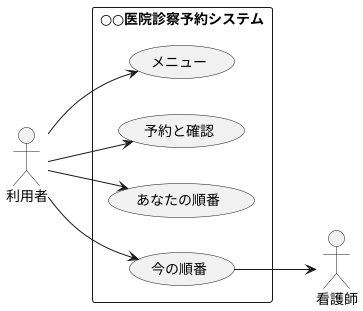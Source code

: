 @startuml 診察予約システム
left to right direction
actor 利用者
actor 看護師

rectangle ○○医院診察予約システム{
    usecase メニュー
    usecase 予約と確認
    usecase あなたの順番
    usecase 今の順番
}
利用者-->メニュー
利用者-->予約と確認
利用者-->あなたの順番
利用者-->今の順番
今の順番-->看護師

@enduml